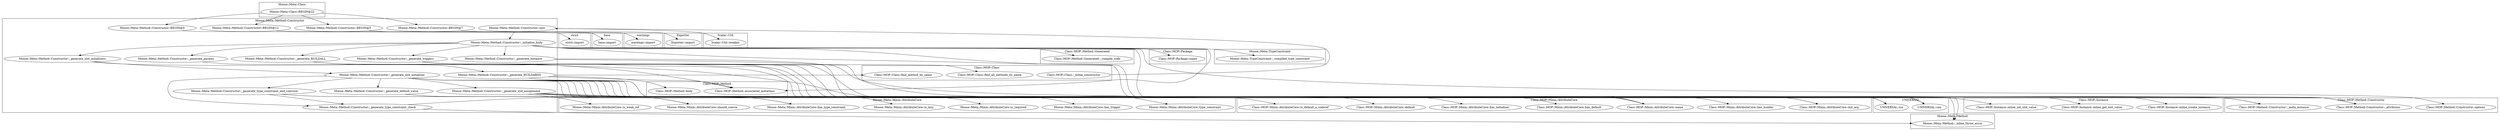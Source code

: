 digraph {
graph [overlap=false]
subgraph cluster_warnings {
	label="warnings";
	"warnings::import";
}
subgraph cluster_Moose_Meta_Method_Constructor {
	label="Moose::Meta::Method::Constructor";
	"Moose::Meta::Method::Constructor::_initialize_body";
	"Moose::Meta::Method::Constructor::BEGIN@4";
	"Moose::Meta::Method::Constructor::BEGIN@12";
	"Moose::Meta::Method::Constructor::_generate_slot_initializers";
	"Moose::Meta::Method::Constructor::_generate_BUILDARGS";
	"Moose::Meta::Method::Constructor::BEGIN@5";
	"Moose::Meta::Method::Constructor::_generate_type_constraint_check";
	"Moose::Meta::Method::Constructor::_generate_triggers";
	"Moose::Meta::Method::Constructor::BEGIN@7";
	"Moose::Meta::Method::Constructor::_generate_slot_initializer";
	"Moose::Meta::Method::Constructor::_generate_params";
	"Moose::Meta::Method::Constructor::_generate_type_constraint_and_coercion";
	"Moose::Meta::Method::Constructor::_generate_instance";
	"Moose::Meta::Method::Constructor::_generate_slot_assignment";
	"Moose::Meta::Method::Constructor::new";
	"Moose::Meta::Method::Constructor::_generate_BUILDALL";
	"Moose::Meta::Method::Constructor::_generate_default_value";
}
subgraph cluster_Moose_Meta_Mixin_AttributeCore {
	label="Moose::Meta::Mixin::AttributeCore";
	"Moose::Meta::Mixin::AttributeCore::has_trigger";
	"Moose::Meta::Mixin::AttributeCore::type_constraint";
	"Moose::Meta::Mixin::AttributeCore::is_required";
	"Moose::Meta::Mixin::AttributeCore::is_weak_ref";
	"Moose::Meta::Mixin::AttributeCore::should_coerce";
	"Moose::Meta::Mixin::AttributeCore::is_lazy";
	"Moose::Meta::Mixin::AttributeCore::has_type_constraint";
}
subgraph cluster_Scalar_Util {
	label="Scalar::Util";
	"Scalar::Util::weaken";
}
subgraph cluster_UNIVERSAL {
	label="UNIVERSAL";
	"UNIVERSAL::isa";
	"UNIVERSAL::can";
}
subgraph cluster_Moose_Meta_Class {
	label="Moose::Meta::Class";
	"Moose::Meta::Class::BEGIN@22";
}
subgraph cluster_base {
	label="base";
	"base::import";
}
subgraph cluster_Class_MOP_Method_Generated {
	label="Class::MOP::Method::Generated";
	"Class::MOP::Method::Generated::_compile_code";
}
subgraph cluster_strict {
	label="strict";
	"strict::import";
}
subgraph cluster_Class_MOP_Instance {
	label="Class::MOP::Instance";
	"Class::MOP::Instance::inline_get_slot_value";
	"Class::MOP::Instance::inline_create_instance";
	"Class::MOP::Instance::inline_set_slot_value";
}
subgraph cluster_Class_MOP_Class {
	label="Class::MOP::Class";
	"Class::MOP::Class::find_method_by_name";
	"Class::MOP::Class::find_all_methods_by_name";
	"Class::MOP::Class::_inline_constructor";
}
subgraph cluster_Class_MOP_Method_Constructor {
	label="Class::MOP::Method::Constructor";
	"Class::MOP::Method::Constructor::_attributes";
	"Class::MOP::Method::Constructor::options";
	"Class::MOP::Method::Constructor::_meta_instance";
}
subgraph cluster_Moose_Meta_Method {
	label="Moose::Meta::Method";
	"Moose::Meta::Method::_inline_throw_error";
}
subgraph cluster_Exporter {
	label="Exporter";
	"Exporter::import";
}
subgraph cluster_Class_MOP_Package {
	label="Class::MOP::Package";
	"Class::MOP::Package::name";
}
subgraph cluster_Class_MOP_Mixin_AttributeCore {
	label="Class::MOP::Mixin::AttributeCore";
	"Class::MOP::Mixin::AttributeCore::has_default";
	"Class::MOP::Mixin::AttributeCore::default";
	"Class::MOP::Mixin::AttributeCore::name";
	"Class::MOP::Mixin::AttributeCore::has_builder";
	"Class::MOP::Mixin::AttributeCore::init_arg";
	"Class::MOP::Mixin::AttributeCore::has_initializer";
	"Class::MOP::Mixin::AttributeCore::is_default_a_coderef";
}
subgraph cluster_Class_MOP_Method {
	label="Class::MOP::Method";
	"Class::MOP::Method::associated_metaclass";
	"Class::MOP::Method::body";
}
subgraph cluster_Moose_Meta_TypeConstraint {
	label="Moose::Meta::TypeConstraint";
	"Moose::Meta::TypeConstraint::_compiled_type_constraint";
}
"Moose::Meta::Method::Constructor::_generate_slot_initializer" -> "Class::MOP::Mixin::AttributeCore::has_default";
"Moose::Meta::Method::Constructor::_initialize_body" -> "Class::MOP::Method::associated_metaclass";
"Moose::Meta::Method::Constructor::_generate_BUILDALL" -> "Class::MOP::Method::associated_metaclass";
"Moose::Meta::Method::Constructor::_generate_BUILDARGS" -> "Class::MOP::Method::associated_metaclass";
"Moose::Meta::Method::Constructor::_generate_slot_initializer" -> "Moose::Meta::Mixin::AttributeCore::has_type_constraint";
"Moose::Meta::Method::Constructor::_generate_type_constraint_and_coercion" -> "Moose::Meta::Mixin::AttributeCore::has_type_constraint";
"Moose::Meta::Method::Constructor::_generate_BUILDALL" -> "Class::MOP::Class::find_all_methods_by_name";
"Moose::Meta::Method::Constructor::_generate_slot_initializer" -> "Moose::Meta::Mixin::AttributeCore::is_lazy";
"Moose::Meta::Method::Constructor::BEGIN@7" -> "Exporter::import";
"Moose::Meta::Method::Constructor::_generate_slot_initializer" -> "Class::MOP::Mixin::AttributeCore::init_arg";
"Moose::Meta::Method::Constructor::_generate_triggers" -> "Class::MOP::Mixin::AttributeCore::init_arg";
"Moose::Meta::Class::BEGIN@22" -> "Moose::Meta::Method::Constructor::BEGIN@5";
"Moose::Meta::Class::BEGIN@22" -> "Moose::Meta::Method::Constructor::BEGIN@7";
"Moose::Meta::Method::Constructor::_initialize_body" -> "Moose::Meta::Method::Constructor::_generate_params";
"Moose::Meta::Method::Constructor::_initialize_body" -> "Moose::Meta::Method::Constructor::_generate_slot_initializers";
"Moose::Meta::Method::Constructor::_generate_params" -> "Moose::Meta::Method::Constructor::_generate_BUILDARGS";
"Moose::Meta::Method::Constructor::_generate_default_value" -> "Class::MOP::Mixin::AttributeCore::is_default_a_coderef";
"Moose::Meta::Class::BEGIN@22" -> "Moose::Meta::Method::Constructor::BEGIN@12";
"Moose::Meta::Method::Constructor::_initialize_body" -> "Moose::Meta::Mixin::AttributeCore::type_constraint";
"Moose::Meta::Method::Constructor::_generate_slot_initializers" -> "Moose::Meta::Method::Constructor::_generate_slot_initializer";
"Moose::Meta::Method::Constructor::_initialize_body" -> "Class::MOP::Method::Constructor::options";
"Moose::Meta::Method::Constructor::_generate_default_value" -> "Class::MOP::Mixin::AttributeCore::default";
"Moose::Meta::Method::Constructor::_initialize_body" -> "Moose::Meta::Method::Constructor::_generate_BUILDALL";
"Moose::Meta::Method::Constructor::_generate_slot_initializer" -> "Class::MOP::Method::Constructor::_attributes";
"Moose::Meta::Method::Constructor::_initialize_body" -> "Class::MOP::Method::Constructor::_attributes";
"Moose::Meta::Method::Constructor::_generate_slot_initializers" -> "Class::MOP::Method::Constructor::_attributes";
"Moose::Meta::Method::Constructor::_generate_triggers" -> "Class::MOP::Method::Constructor::_attributes";
"Moose::Meta::Method::Constructor::_generate_slot_initializer" -> "Class::MOP::Mixin::AttributeCore::has_builder";
"Moose::Meta::Method::Constructor::new" -> "Scalar::Util::weaken";
"Moose::Meta::Method::Constructor::_initialize_body" -> "Moose::Meta::Method::Constructor::_generate_instance";
"Moose::Meta::Method::Constructor::_generate_instance" -> "Class::MOP::Instance::inline_create_instance";
"Moose::Meta::Method::Constructor::_generate_BUILDARGS" -> "Class::MOP::Class::find_method_by_name";
"Moose::Meta::Method::Constructor::_initialize_body" -> "UNIVERSAL::can";
"Moose::Meta::Method::Constructor::_generate_triggers" -> "UNIVERSAL::can";
"Moose::Meta::Class::BEGIN@22" -> "Moose::Meta::Method::Constructor::BEGIN@4";
"Moose::Meta::Method::Constructor::_generate_slot_assignment" -> "Class::MOP::Mixin::AttributeCore::has_initializer";
"Moose::Meta::Method::Constructor::BEGIN@12" -> "base::import";
"Moose::Meta::Method::Constructor::_generate_slot_initializer" -> "UNIVERSAL::isa";
"Moose::Meta::Method::Constructor::_generate_slot_assignment" -> "UNIVERSAL::isa";
"Moose::Meta::Method::Constructor::_generate_instance" -> "Class::MOP::Method::Constructor::_meta_instance";
"Moose::Meta::Method::Constructor::_generate_slot_assignment" -> "Class::MOP::Method::Constructor::_meta_instance";
"Moose::Meta::Method::Constructor::_generate_triggers" -> "Class::MOP::Method::Constructor::_meta_instance";
"Moose::Meta::Method::Constructor::_initialize_body" -> "Moose::Meta::Method::Constructor::_generate_triggers";
"Moose::Meta::Method::Constructor::_generate_triggers" -> "Moose::Meta::Mixin::AttributeCore::has_trigger";
"Moose::Meta::Method::Constructor::BEGIN@5" -> "warnings::import";
"Class::MOP::Class::_inline_constructor" -> "Moose::Meta::Method::Constructor::new";
"Moose::Meta::Method::Constructor::new" -> "Moose::Meta::Method::Constructor::_initialize_body";
"Moose::Meta::Method::Constructor::_generate_slot_initializer" -> "Moose::Meta::Mixin::AttributeCore::is_required";
"Moose::Meta::Method::Constructor::_generate_slot_initializer" -> "Moose::Meta::Mixin::AttributeCore::should_coerce";
"Moose::Meta::Method::Constructor::_generate_type_constraint_and_coercion" -> "Moose::Meta::Mixin::AttributeCore::should_coerce";
"Moose::Meta::Method::Constructor::_generate_slot_initializer" -> "Moose::Meta::Method::_inline_throw_error";
"Moose::Meta::Method::Constructor::_generate_BUILDARGS" -> "Moose::Meta::Method::_inline_throw_error";
"Moose::Meta::Method::Constructor::_generate_type_constraint_check" -> "Moose::Meta::Method::_inline_throw_error";
"Moose::Meta::Method::Constructor::_generate_type_constraint_check" -> "Class::MOP::Mixin::AttributeCore::name";
"Moose::Meta::Method::Constructor::_generate_triggers" -> "Class::MOP::Mixin::AttributeCore::name";
"Moose::Meta::Method::Constructor::_generate_slot_initializer" -> "Class::MOP::Mixin::AttributeCore::name";
"Moose::Meta::Method::Constructor::_generate_slot_assignment" -> "Class::MOP::Mixin::AttributeCore::name";
"Moose::Meta::Method::Constructor::_generate_slot_initializer" -> "Moose::Meta::Method::Constructor::_generate_type_constraint_check";
"Moose::Meta::Method::Constructor::_generate_type_constraint_and_coercion" -> "Moose::Meta::Method::Constructor::_generate_type_constraint_check";
"Moose::Meta::Method::Constructor::_generate_slot_initializer" -> "Moose::Meta::Method::Constructor::_generate_type_constraint_and_coercion";
"Moose::Meta::Method::Constructor::_generate_slot_assignment" -> "Class::MOP::Instance::inline_set_slot_value";
"Moose::Meta::Method::Constructor::_initialize_body" -> "Class::MOP::Method::Generated::_compile_code";
"Moose::Meta::Method::Constructor::_initialize_body" -> "Class::MOP::Package::name";
"Moose::Meta::Method::Constructor::_generate_slot_assignment" -> "Moose::Meta::Mixin::AttributeCore::is_weak_ref";
"Moose::Meta::Method::Constructor::_generate_slot_initializer" -> "Moose::Meta::Method::Constructor::_generate_default_value";
"Moose::Meta::Method::Constructor::_generate_triggers" -> "Class::MOP::Instance::inline_get_slot_value";
"Moose::Meta::Method::Constructor::_initialize_body" -> "Moose::Meta::TypeConstraint::_compiled_type_constraint";
"Moose::Meta::Method::Constructor::_generate_BUILDARGS" -> "Class::MOP::Method::body";
"Moose::Meta::Method::Constructor::_generate_slot_initializer" -> "Moose::Meta::Method::Constructor::_generate_slot_assignment";
"Moose::Meta::Method::Constructor::BEGIN@4" -> "strict::import";
}
